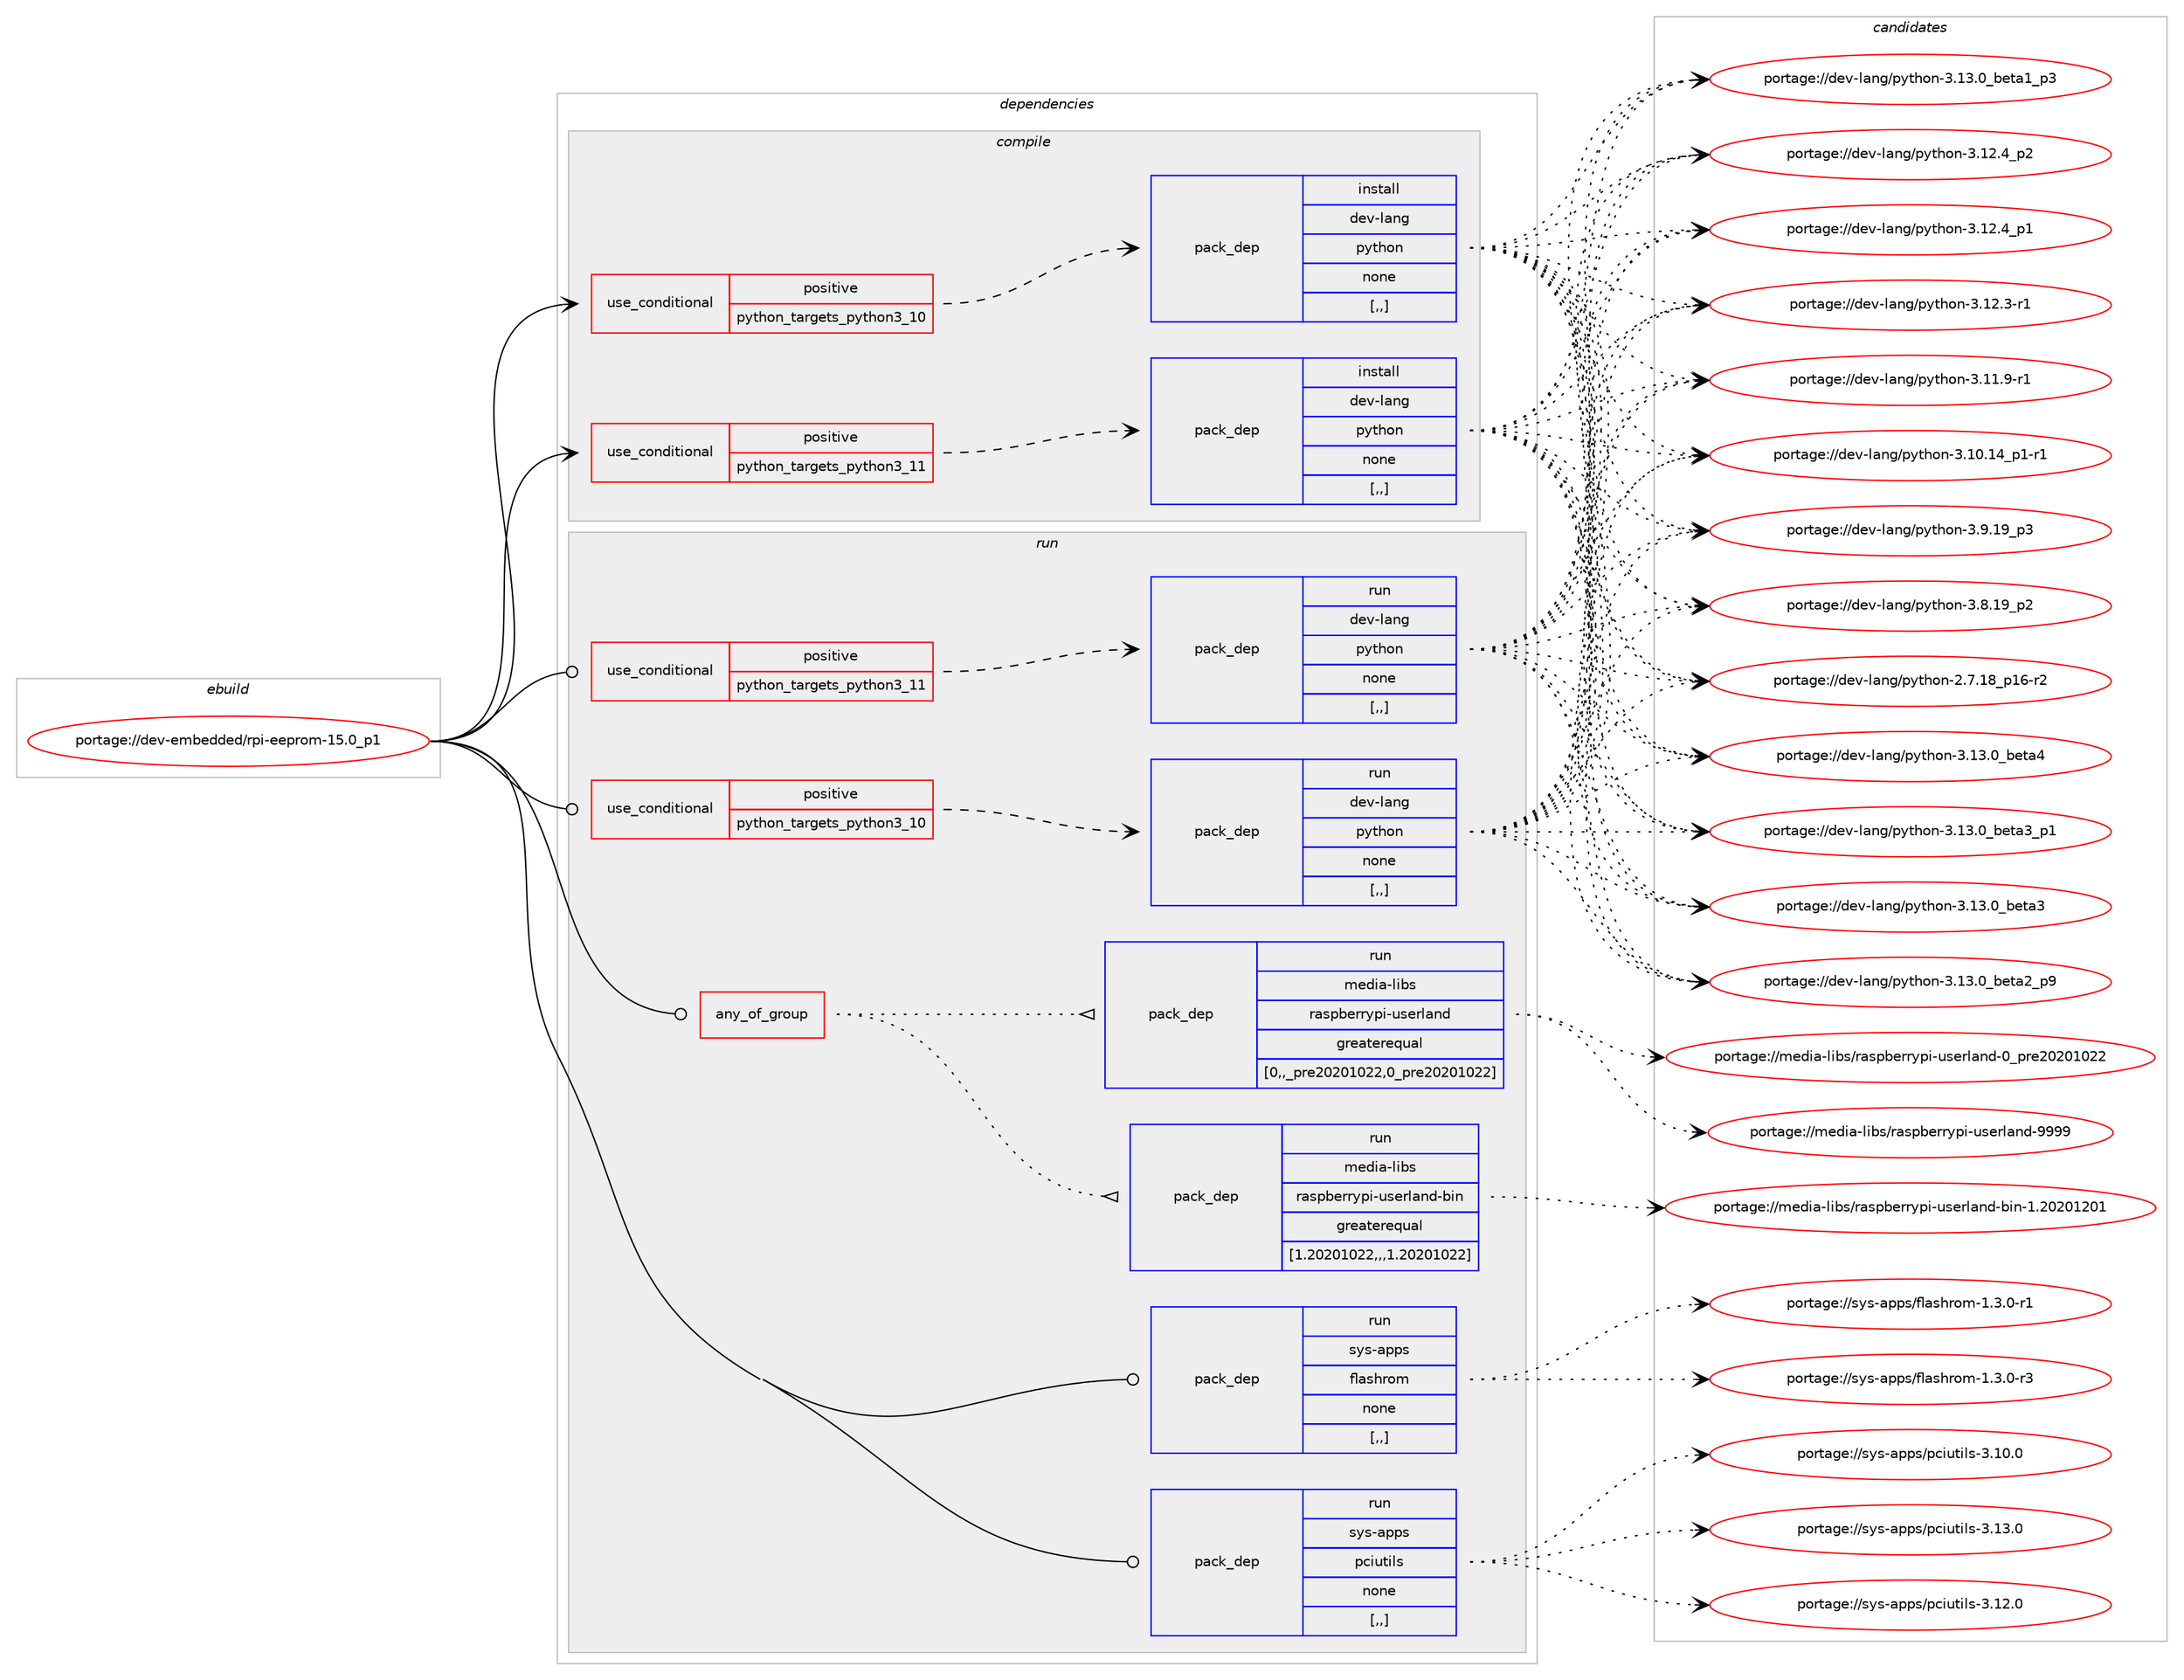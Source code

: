 digraph prolog {

# *************
# Graph options
# *************

newrank=true;
concentrate=true;
compound=true;
graph [rankdir=LR,fontname=Helvetica,fontsize=10,ranksep=1.5];#, ranksep=2.5, nodesep=0.2];
edge  [arrowhead=vee];
node  [fontname=Helvetica,fontsize=10];

# **********
# The ebuild
# **********

subgraph cluster_leftcol {
color=gray;
label=<<i>ebuild</i>>;
id [label="portage://dev-embedded/rpi-eeprom-15.0_p1", color=red, width=4, href="../dev-embedded/rpi-eeprom-15.0_p1.svg"];
}

# ****************
# The dependencies
# ****************

subgraph cluster_midcol {
color=gray;
label=<<i>dependencies</i>>;
subgraph cluster_compile {
fillcolor="#eeeeee";
style=filled;
label=<<i>compile</i>>;
subgraph cond19553 {
dependency73837 [label=<<TABLE BORDER="0" CELLBORDER="1" CELLSPACING="0" CELLPADDING="4"><TR><TD ROWSPAN="3" CELLPADDING="10">use_conditional</TD></TR><TR><TD>positive</TD></TR><TR><TD>python_targets_python3_10</TD></TR></TABLE>>, shape=none, color=red];
subgraph pack53331 {
dependency73838 [label=<<TABLE BORDER="0" CELLBORDER="1" CELLSPACING="0" CELLPADDING="4" WIDTH="220"><TR><TD ROWSPAN="6" CELLPADDING="30">pack_dep</TD></TR><TR><TD WIDTH="110">install</TD></TR><TR><TD>dev-lang</TD></TR><TR><TD>python</TD></TR><TR><TD>none</TD></TR><TR><TD>[,,]</TD></TR></TABLE>>, shape=none, color=blue];
}
dependency73837:e -> dependency73838:w [weight=20,style="dashed",arrowhead="vee"];
}
id:e -> dependency73837:w [weight=20,style="solid",arrowhead="vee"];
subgraph cond19554 {
dependency73839 [label=<<TABLE BORDER="0" CELLBORDER="1" CELLSPACING="0" CELLPADDING="4"><TR><TD ROWSPAN="3" CELLPADDING="10">use_conditional</TD></TR><TR><TD>positive</TD></TR><TR><TD>python_targets_python3_11</TD></TR></TABLE>>, shape=none, color=red];
subgraph pack53332 {
dependency73840 [label=<<TABLE BORDER="0" CELLBORDER="1" CELLSPACING="0" CELLPADDING="4" WIDTH="220"><TR><TD ROWSPAN="6" CELLPADDING="30">pack_dep</TD></TR><TR><TD WIDTH="110">install</TD></TR><TR><TD>dev-lang</TD></TR><TR><TD>python</TD></TR><TR><TD>none</TD></TR><TR><TD>[,,]</TD></TR></TABLE>>, shape=none, color=blue];
}
dependency73839:e -> dependency73840:w [weight=20,style="dashed",arrowhead="vee"];
}
id:e -> dependency73839:w [weight=20,style="solid",arrowhead="vee"];
}
subgraph cluster_compileandrun {
fillcolor="#eeeeee";
style=filled;
label=<<i>compile and run</i>>;
}
subgraph cluster_run {
fillcolor="#eeeeee";
style=filled;
label=<<i>run</i>>;
subgraph any888 {
dependency73841 [label=<<TABLE BORDER="0" CELLBORDER="1" CELLSPACING="0" CELLPADDING="4"><TR><TD CELLPADDING="10">any_of_group</TD></TR></TABLE>>, shape=none, color=red];subgraph pack53333 {
dependency73842 [label=<<TABLE BORDER="0" CELLBORDER="1" CELLSPACING="0" CELLPADDING="4" WIDTH="220"><TR><TD ROWSPAN="6" CELLPADDING="30">pack_dep</TD></TR><TR><TD WIDTH="110">run</TD></TR><TR><TD>media-libs</TD></TR><TR><TD>raspberrypi-userland</TD></TR><TR><TD>greaterequal</TD></TR><TR><TD>[0,,_pre20201022,0_pre20201022]</TD></TR></TABLE>>, shape=none, color=blue];
}
dependency73841:e -> dependency73842:w [weight=20,style="dotted",arrowhead="oinv"];
subgraph pack53334 {
dependency73843 [label=<<TABLE BORDER="0" CELLBORDER="1" CELLSPACING="0" CELLPADDING="4" WIDTH="220"><TR><TD ROWSPAN="6" CELLPADDING="30">pack_dep</TD></TR><TR><TD WIDTH="110">run</TD></TR><TR><TD>media-libs</TD></TR><TR><TD>raspberrypi-userland-bin</TD></TR><TR><TD>greaterequal</TD></TR><TR><TD>[1.20201022,,,1.20201022]</TD></TR></TABLE>>, shape=none, color=blue];
}
dependency73841:e -> dependency73843:w [weight=20,style="dotted",arrowhead="oinv"];
}
id:e -> dependency73841:w [weight=20,style="solid",arrowhead="odot"];
subgraph cond19555 {
dependency73844 [label=<<TABLE BORDER="0" CELLBORDER="1" CELLSPACING="0" CELLPADDING="4"><TR><TD ROWSPAN="3" CELLPADDING="10">use_conditional</TD></TR><TR><TD>positive</TD></TR><TR><TD>python_targets_python3_10</TD></TR></TABLE>>, shape=none, color=red];
subgraph pack53335 {
dependency73845 [label=<<TABLE BORDER="0" CELLBORDER="1" CELLSPACING="0" CELLPADDING="4" WIDTH="220"><TR><TD ROWSPAN="6" CELLPADDING="30">pack_dep</TD></TR><TR><TD WIDTH="110">run</TD></TR><TR><TD>dev-lang</TD></TR><TR><TD>python</TD></TR><TR><TD>none</TD></TR><TR><TD>[,,]</TD></TR></TABLE>>, shape=none, color=blue];
}
dependency73844:e -> dependency73845:w [weight=20,style="dashed",arrowhead="vee"];
}
id:e -> dependency73844:w [weight=20,style="solid",arrowhead="odot"];
subgraph cond19556 {
dependency73846 [label=<<TABLE BORDER="0" CELLBORDER="1" CELLSPACING="0" CELLPADDING="4"><TR><TD ROWSPAN="3" CELLPADDING="10">use_conditional</TD></TR><TR><TD>positive</TD></TR><TR><TD>python_targets_python3_11</TD></TR></TABLE>>, shape=none, color=red];
subgraph pack53336 {
dependency73847 [label=<<TABLE BORDER="0" CELLBORDER="1" CELLSPACING="0" CELLPADDING="4" WIDTH="220"><TR><TD ROWSPAN="6" CELLPADDING="30">pack_dep</TD></TR><TR><TD WIDTH="110">run</TD></TR><TR><TD>dev-lang</TD></TR><TR><TD>python</TD></TR><TR><TD>none</TD></TR><TR><TD>[,,]</TD></TR></TABLE>>, shape=none, color=blue];
}
dependency73846:e -> dependency73847:w [weight=20,style="dashed",arrowhead="vee"];
}
id:e -> dependency73846:w [weight=20,style="solid",arrowhead="odot"];
subgraph pack53337 {
dependency73848 [label=<<TABLE BORDER="0" CELLBORDER="1" CELLSPACING="0" CELLPADDING="4" WIDTH="220"><TR><TD ROWSPAN="6" CELLPADDING="30">pack_dep</TD></TR><TR><TD WIDTH="110">run</TD></TR><TR><TD>sys-apps</TD></TR><TR><TD>flashrom</TD></TR><TR><TD>none</TD></TR><TR><TD>[,,]</TD></TR></TABLE>>, shape=none, color=blue];
}
id:e -> dependency73848:w [weight=20,style="solid",arrowhead="odot"];
subgraph pack53338 {
dependency73849 [label=<<TABLE BORDER="0" CELLBORDER="1" CELLSPACING="0" CELLPADDING="4" WIDTH="220"><TR><TD ROWSPAN="6" CELLPADDING="30">pack_dep</TD></TR><TR><TD WIDTH="110">run</TD></TR><TR><TD>sys-apps</TD></TR><TR><TD>pciutils</TD></TR><TR><TD>none</TD></TR><TR><TD>[,,]</TD></TR></TABLE>>, shape=none, color=blue];
}
id:e -> dependency73849:w [weight=20,style="solid",arrowhead="odot"];
}
}

# **************
# The candidates
# **************

subgraph cluster_choices {
rank=same;
color=gray;
label=<<i>candidates</i>>;

subgraph choice53331 {
color=black;
nodesep=1;
choice1001011184510897110103471121211161041111104551464951464895981011169752 [label="portage://dev-lang/python-3.13.0_beta4", color=red, width=4,href="../dev-lang/python-3.13.0_beta4.svg"];
choice10010111845108971101034711212111610411111045514649514648959810111697519511249 [label="portage://dev-lang/python-3.13.0_beta3_p1", color=red, width=4,href="../dev-lang/python-3.13.0_beta3_p1.svg"];
choice1001011184510897110103471121211161041111104551464951464895981011169751 [label="portage://dev-lang/python-3.13.0_beta3", color=red, width=4,href="../dev-lang/python-3.13.0_beta3.svg"];
choice10010111845108971101034711212111610411111045514649514648959810111697509511257 [label="portage://dev-lang/python-3.13.0_beta2_p9", color=red, width=4,href="../dev-lang/python-3.13.0_beta2_p9.svg"];
choice10010111845108971101034711212111610411111045514649514648959810111697499511251 [label="portage://dev-lang/python-3.13.0_beta1_p3", color=red, width=4,href="../dev-lang/python-3.13.0_beta1_p3.svg"];
choice100101118451089711010347112121116104111110455146495046529511250 [label="portage://dev-lang/python-3.12.4_p2", color=red, width=4,href="../dev-lang/python-3.12.4_p2.svg"];
choice100101118451089711010347112121116104111110455146495046529511249 [label="portage://dev-lang/python-3.12.4_p1", color=red, width=4,href="../dev-lang/python-3.12.4_p1.svg"];
choice100101118451089711010347112121116104111110455146495046514511449 [label="portage://dev-lang/python-3.12.3-r1", color=red, width=4,href="../dev-lang/python-3.12.3-r1.svg"];
choice100101118451089711010347112121116104111110455146494946574511449 [label="portage://dev-lang/python-3.11.9-r1", color=red, width=4,href="../dev-lang/python-3.11.9-r1.svg"];
choice100101118451089711010347112121116104111110455146494846495295112494511449 [label="portage://dev-lang/python-3.10.14_p1-r1", color=red, width=4,href="../dev-lang/python-3.10.14_p1-r1.svg"];
choice100101118451089711010347112121116104111110455146574649579511251 [label="portage://dev-lang/python-3.9.19_p3", color=red, width=4,href="../dev-lang/python-3.9.19_p3.svg"];
choice100101118451089711010347112121116104111110455146564649579511250 [label="portage://dev-lang/python-3.8.19_p2", color=red, width=4,href="../dev-lang/python-3.8.19_p2.svg"];
choice100101118451089711010347112121116104111110455046554649569511249544511450 [label="portage://dev-lang/python-2.7.18_p16-r2", color=red, width=4,href="../dev-lang/python-2.7.18_p16-r2.svg"];
dependency73838:e -> choice1001011184510897110103471121211161041111104551464951464895981011169752:w [style=dotted,weight="100"];
dependency73838:e -> choice10010111845108971101034711212111610411111045514649514648959810111697519511249:w [style=dotted,weight="100"];
dependency73838:e -> choice1001011184510897110103471121211161041111104551464951464895981011169751:w [style=dotted,weight="100"];
dependency73838:e -> choice10010111845108971101034711212111610411111045514649514648959810111697509511257:w [style=dotted,weight="100"];
dependency73838:e -> choice10010111845108971101034711212111610411111045514649514648959810111697499511251:w [style=dotted,weight="100"];
dependency73838:e -> choice100101118451089711010347112121116104111110455146495046529511250:w [style=dotted,weight="100"];
dependency73838:e -> choice100101118451089711010347112121116104111110455146495046529511249:w [style=dotted,weight="100"];
dependency73838:e -> choice100101118451089711010347112121116104111110455146495046514511449:w [style=dotted,weight="100"];
dependency73838:e -> choice100101118451089711010347112121116104111110455146494946574511449:w [style=dotted,weight="100"];
dependency73838:e -> choice100101118451089711010347112121116104111110455146494846495295112494511449:w [style=dotted,weight="100"];
dependency73838:e -> choice100101118451089711010347112121116104111110455146574649579511251:w [style=dotted,weight="100"];
dependency73838:e -> choice100101118451089711010347112121116104111110455146564649579511250:w [style=dotted,weight="100"];
dependency73838:e -> choice100101118451089711010347112121116104111110455046554649569511249544511450:w [style=dotted,weight="100"];
}
subgraph choice53332 {
color=black;
nodesep=1;
choice1001011184510897110103471121211161041111104551464951464895981011169752 [label="portage://dev-lang/python-3.13.0_beta4", color=red, width=4,href="../dev-lang/python-3.13.0_beta4.svg"];
choice10010111845108971101034711212111610411111045514649514648959810111697519511249 [label="portage://dev-lang/python-3.13.0_beta3_p1", color=red, width=4,href="../dev-lang/python-3.13.0_beta3_p1.svg"];
choice1001011184510897110103471121211161041111104551464951464895981011169751 [label="portage://dev-lang/python-3.13.0_beta3", color=red, width=4,href="../dev-lang/python-3.13.0_beta3.svg"];
choice10010111845108971101034711212111610411111045514649514648959810111697509511257 [label="portage://dev-lang/python-3.13.0_beta2_p9", color=red, width=4,href="../dev-lang/python-3.13.0_beta2_p9.svg"];
choice10010111845108971101034711212111610411111045514649514648959810111697499511251 [label="portage://dev-lang/python-3.13.0_beta1_p3", color=red, width=4,href="../dev-lang/python-3.13.0_beta1_p3.svg"];
choice100101118451089711010347112121116104111110455146495046529511250 [label="portage://dev-lang/python-3.12.4_p2", color=red, width=4,href="../dev-lang/python-3.12.4_p2.svg"];
choice100101118451089711010347112121116104111110455146495046529511249 [label="portage://dev-lang/python-3.12.4_p1", color=red, width=4,href="../dev-lang/python-3.12.4_p1.svg"];
choice100101118451089711010347112121116104111110455146495046514511449 [label="portage://dev-lang/python-3.12.3-r1", color=red, width=4,href="../dev-lang/python-3.12.3-r1.svg"];
choice100101118451089711010347112121116104111110455146494946574511449 [label="portage://dev-lang/python-3.11.9-r1", color=red, width=4,href="../dev-lang/python-3.11.9-r1.svg"];
choice100101118451089711010347112121116104111110455146494846495295112494511449 [label="portage://dev-lang/python-3.10.14_p1-r1", color=red, width=4,href="../dev-lang/python-3.10.14_p1-r1.svg"];
choice100101118451089711010347112121116104111110455146574649579511251 [label="portage://dev-lang/python-3.9.19_p3", color=red, width=4,href="../dev-lang/python-3.9.19_p3.svg"];
choice100101118451089711010347112121116104111110455146564649579511250 [label="portage://dev-lang/python-3.8.19_p2", color=red, width=4,href="../dev-lang/python-3.8.19_p2.svg"];
choice100101118451089711010347112121116104111110455046554649569511249544511450 [label="portage://dev-lang/python-2.7.18_p16-r2", color=red, width=4,href="../dev-lang/python-2.7.18_p16-r2.svg"];
dependency73840:e -> choice1001011184510897110103471121211161041111104551464951464895981011169752:w [style=dotted,weight="100"];
dependency73840:e -> choice10010111845108971101034711212111610411111045514649514648959810111697519511249:w [style=dotted,weight="100"];
dependency73840:e -> choice1001011184510897110103471121211161041111104551464951464895981011169751:w [style=dotted,weight="100"];
dependency73840:e -> choice10010111845108971101034711212111610411111045514649514648959810111697509511257:w [style=dotted,weight="100"];
dependency73840:e -> choice10010111845108971101034711212111610411111045514649514648959810111697499511251:w [style=dotted,weight="100"];
dependency73840:e -> choice100101118451089711010347112121116104111110455146495046529511250:w [style=dotted,weight="100"];
dependency73840:e -> choice100101118451089711010347112121116104111110455146495046529511249:w [style=dotted,weight="100"];
dependency73840:e -> choice100101118451089711010347112121116104111110455146495046514511449:w [style=dotted,weight="100"];
dependency73840:e -> choice100101118451089711010347112121116104111110455146494946574511449:w [style=dotted,weight="100"];
dependency73840:e -> choice100101118451089711010347112121116104111110455146494846495295112494511449:w [style=dotted,weight="100"];
dependency73840:e -> choice100101118451089711010347112121116104111110455146574649579511251:w [style=dotted,weight="100"];
dependency73840:e -> choice100101118451089711010347112121116104111110455146564649579511250:w [style=dotted,weight="100"];
dependency73840:e -> choice100101118451089711010347112121116104111110455046554649569511249544511450:w [style=dotted,weight="100"];
}
subgraph choice53333 {
color=black;
nodesep=1;
choice10910110010597451081059811547114971151129810111411412111210545117115101114108971101004557575757 [label="portage://media-libs/raspberrypi-userland-9999", color=red, width=4,href="../media-libs/raspberrypi-userland-9999.svg"];
choice10910110010597451081059811547114971151129810111411412111210545117115101114108971101004548951121141015048504849485050 [label="portage://media-libs/raspberrypi-userland-0_pre20201022", color=red, width=4,href="../media-libs/raspberrypi-userland-0_pre20201022.svg"];
dependency73842:e -> choice10910110010597451081059811547114971151129810111411412111210545117115101114108971101004557575757:w [style=dotted,weight="100"];
dependency73842:e -> choice10910110010597451081059811547114971151129810111411412111210545117115101114108971101004548951121141015048504849485050:w [style=dotted,weight="100"];
}
subgraph choice53334 {
color=black;
nodesep=1;
choice109101100105974510810598115471149711511298101114114121112105451171151011141089711010045981051104549465048504849504849 [label="portage://media-libs/raspberrypi-userland-bin-1.20201201", color=red, width=4,href="../media-libs/raspberrypi-userland-bin-1.20201201.svg"];
dependency73843:e -> choice109101100105974510810598115471149711511298101114114121112105451171151011141089711010045981051104549465048504849504849:w [style=dotted,weight="100"];
}
subgraph choice53335 {
color=black;
nodesep=1;
choice1001011184510897110103471121211161041111104551464951464895981011169752 [label="portage://dev-lang/python-3.13.0_beta4", color=red, width=4,href="../dev-lang/python-3.13.0_beta4.svg"];
choice10010111845108971101034711212111610411111045514649514648959810111697519511249 [label="portage://dev-lang/python-3.13.0_beta3_p1", color=red, width=4,href="../dev-lang/python-3.13.0_beta3_p1.svg"];
choice1001011184510897110103471121211161041111104551464951464895981011169751 [label="portage://dev-lang/python-3.13.0_beta3", color=red, width=4,href="../dev-lang/python-3.13.0_beta3.svg"];
choice10010111845108971101034711212111610411111045514649514648959810111697509511257 [label="portage://dev-lang/python-3.13.0_beta2_p9", color=red, width=4,href="../dev-lang/python-3.13.0_beta2_p9.svg"];
choice10010111845108971101034711212111610411111045514649514648959810111697499511251 [label="portage://dev-lang/python-3.13.0_beta1_p3", color=red, width=4,href="../dev-lang/python-3.13.0_beta1_p3.svg"];
choice100101118451089711010347112121116104111110455146495046529511250 [label="portage://dev-lang/python-3.12.4_p2", color=red, width=4,href="../dev-lang/python-3.12.4_p2.svg"];
choice100101118451089711010347112121116104111110455146495046529511249 [label="portage://dev-lang/python-3.12.4_p1", color=red, width=4,href="../dev-lang/python-3.12.4_p1.svg"];
choice100101118451089711010347112121116104111110455146495046514511449 [label="portage://dev-lang/python-3.12.3-r1", color=red, width=4,href="../dev-lang/python-3.12.3-r1.svg"];
choice100101118451089711010347112121116104111110455146494946574511449 [label="portage://dev-lang/python-3.11.9-r1", color=red, width=4,href="../dev-lang/python-3.11.9-r1.svg"];
choice100101118451089711010347112121116104111110455146494846495295112494511449 [label="portage://dev-lang/python-3.10.14_p1-r1", color=red, width=4,href="../dev-lang/python-3.10.14_p1-r1.svg"];
choice100101118451089711010347112121116104111110455146574649579511251 [label="portage://dev-lang/python-3.9.19_p3", color=red, width=4,href="../dev-lang/python-3.9.19_p3.svg"];
choice100101118451089711010347112121116104111110455146564649579511250 [label="portage://dev-lang/python-3.8.19_p2", color=red, width=4,href="../dev-lang/python-3.8.19_p2.svg"];
choice100101118451089711010347112121116104111110455046554649569511249544511450 [label="portage://dev-lang/python-2.7.18_p16-r2", color=red, width=4,href="../dev-lang/python-2.7.18_p16-r2.svg"];
dependency73845:e -> choice1001011184510897110103471121211161041111104551464951464895981011169752:w [style=dotted,weight="100"];
dependency73845:e -> choice10010111845108971101034711212111610411111045514649514648959810111697519511249:w [style=dotted,weight="100"];
dependency73845:e -> choice1001011184510897110103471121211161041111104551464951464895981011169751:w [style=dotted,weight="100"];
dependency73845:e -> choice10010111845108971101034711212111610411111045514649514648959810111697509511257:w [style=dotted,weight="100"];
dependency73845:e -> choice10010111845108971101034711212111610411111045514649514648959810111697499511251:w [style=dotted,weight="100"];
dependency73845:e -> choice100101118451089711010347112121116104111110455146495046529511250:w [style=dotted,weight="100"];
dependency73845:e -> choice100101118451089711010347112121116104111110455146495046529511249:w [style=dotted,weight="100"];
dependency73845:e -> choice100101118451089711010347112121116104111110455146495046514511449:w [style=dotted,weight="100"];
dependency73845:e -> choice100101118451089711010347112121116104111110455146494946574511449:w [style=dotted,weight="100"];
dependency73845:e -> choice100101118451089711010347112121116104111110455146494846495295112494511449:w [style=dotted,weight="100"];
dependency73845:e -> choice100101118451089711010347112121116104111110455146574649579511251:w [style=dotted,weight="100"];
dependency73845:e -> choice100101118451089711010347112121116104111110455146564649579511250:w [style=dotted,weight="100"];
dependency73845:e -> choice100101118451089711010347112121116104111110455046554649569511249544511450:w [style=dotted,weight="100"];
}
subgraph choice53336 {
color=black;
nodesep=1;
choice1001011184510897110103471121211161041111104551464951464895981011169752 [label="portage://dev-lang/python-3.13.0_beta4", color=red, width=4,href="../dev-lang/python-3.13.0_beta4.svg"];
choice10010111845108971101034711212111610411111045514649514648959810111697519511249 [label="portage://dev-lang/python-3.13.0_beta3_p1", color=red, width=4,href="../dev-lang/python-3.13.0_beta3_p1.svg"];
choice1001011184510897110103471121211161041111104551464951464895981011169751 [label="portage://dev-lang/python-3.13.0_beta3", color=red, width=4,href="../dev-lang/python-3.13.0_beta3.svg"];
choice10010111845108971101034711212111610411111045514649514648959810111697509511257 [label="portage://dev-lang/python-3.13.0_beta2_p9", color=red, width=4,href="../dev-lang/python-3.13.0_beta2_p9.svg"];
choice10010111845108971101034711212111610411111045514649514648959810111697499511251 [label="portage://dev-lang/python-3.13.0_beta1_p3", color=red, width=4,href="../dev-lang/python-3.13.0_beta1_p3.svg"];
choice100101118451089711010347112121116104111110455146495046529511250 [label="portage://dev-lang/python-3.12.4_p2", color=red, width=4,href="../dev-lang/python-3.12.4_p2.svg"];
choice100101118451089711010347112121116104111110455146495046529511249 [label="portage://dev-lang/python-3.12.4_p1", color=red, width=4,href="../dev-lang/python-3.12.4_p1.svg"];
choice100101118451089711010347112121116104111110455146495046514511449 [label="portage://dev-lang/python-3.12.3-r1", color=red, width=4,href="../dev-lang/python-3.12.3-r1.svg"];
choice100101118451089711010347112121116104111110455146494946574511449 [label="portage://dev-lang/python-3.11.9-r1", color=red, width=4,href="../dev-lang/python-3.11.9-r1.svg"];
choice100101118451089711010347112121116104111110455146494846495295112494511449 [label="portage://dev-lang/python-3.10.14_p1-r1", color=red, width=4,href="../dev-lang/python-3.10.14_p1-r1.svg"];
choice100101118451089711010347112121116104111110455146574649579511251 [label="portage://dev-lang/python-3.9.19_p3", color=red, width=4,href="../dev-lang/python-3.9.19_p3.svg"];
choice100101118451089711010347112121116104111110455146564649579511250 [label="portage://dev-lang/python-3.8.19_p2", color=red, width=4,href="../dev-lang/python-3.8.19_p2.svg"];
choice100101118451089711010347112121116104111110455046554649569511249544511450 [label="portage://dev-lang/python-2.7.18_p16-r2", color=red, width=4,href="../dev-lang/python-2.7.18_p16-r2.svg"];
dependency73847:e -> choice1001011184510897110103471121211161041111104551464951464895981011169752:w [style=dotted,weight="100"];
dependency73847:e -> choice10010111845108971101034711212111610411111045514649514648959810111697519511249:w [style=dotted,weight="100"];
dependency73847:e -> choice1001011184510897110103471121211161041111104551464951464895981011169751:w [style=dotted,weight="100"];
dependency73847:e -> choice10010111845108971101034711212111610411111045514649514648959810111697509511257:w [style=dotted,weight="100"];
dependency73847:e -> choice10010111845108971101034711212111610411111045514649514648959810111697499511251:w [style=dotted,weight="100"];
dependency73847:e -> choice100101118451089711010347112121116104111110455146495046529511250:w [style=dotted,weight="100"];
dependency73847:e -> choice100101118451089711010347112121116104111110455146495046529511249:w [style=dotted,weight="100"];
dependency73847:e -> choice100101118451089711010347112121116104111110455146495046514511449:w [style=dotted,weight="100"];
dependency73847:e -> choice100101118451089711010347112121116104111110455146494946574511449:w [style=dotted,weight="100"];
dependency73847:e -> choice100101118451089711010347112121116104111110455146494846495295112494511449:w [style=dotted,weight="100"];
dependency73847:e -> choice100101118451089711010347112121116104111110455146574649579511251:w [style=dotted,weight="100"];
dependency73847:e -> choice100101118451089711010347112121116104111110455146564649579511250:w [style=dotted,weight="100"];
dependency73847:e -> choice100101118451089711010347112121116104111110455046554649569511249544511450:w [style=dotted,weight="100"];
}
subgraph choice53337 {
color=black;
nodesep=1;
choice115121115459711211211547102108971151041141111094549465146484511451 [label="portage://sys-apps/flashrom-1.3.0-r3", color=red, width=4,href="../sys-apps/flashrom-1.3.0-r3.svg"];
choice115121115459711211211547102108971151041141111094549465146484511449 [label="portage://sys-apps/flashrom-1.3.0-r1", color=red, width=4,href="../sys-apps/flashrom-1.3.0-r1.svg"];
dependency73848:e -> choice115121115459711211211547102108971151041141111094549465146484511451:w [style=dotted,weight="100"];
dependency73848:e -> choice115121115459711211211547102108971151041141111094549465146484511449:w [style=dotted,weight="100"];
}
subgraph choice53338 {
color=black;
nodesep=1;
choice1151211154597112112115471129910511711610510811545514649514648 [label="portage://sys-apps/pciutils-3.13.0", color=red, width=4,href="../sys-apps/pciutils-3.13.0.svg"];
choice1151211154597112112115471129910511711610510811545514649504648 [label="portage://sys-apps/pciutils-3.12.0", color=red, width=4,href="../sys-apps/pciutils-3.12.0.svg"];
choice1151211154597112112115471129910511711610510811545514649484648 [label="portage://sys-apps/pciutils-3.10.0", color=red, width=4,href="../sys-apps/pciutils-3.10.0.svg"];
dependency73849:e -> choice1151211154597112112115471129910511711610510811545514649514648:w [style=dotted,weight="100"];
dependency73849:e -> choice1151211154597112112115471129910511711610510811545514649504648:w [style=dotted,weight="100"];
dependency73849:e -> choice1151211154597112112115471129910511711610510811545514649484648:w [style=dotted,weight="100"];
}
}

}
